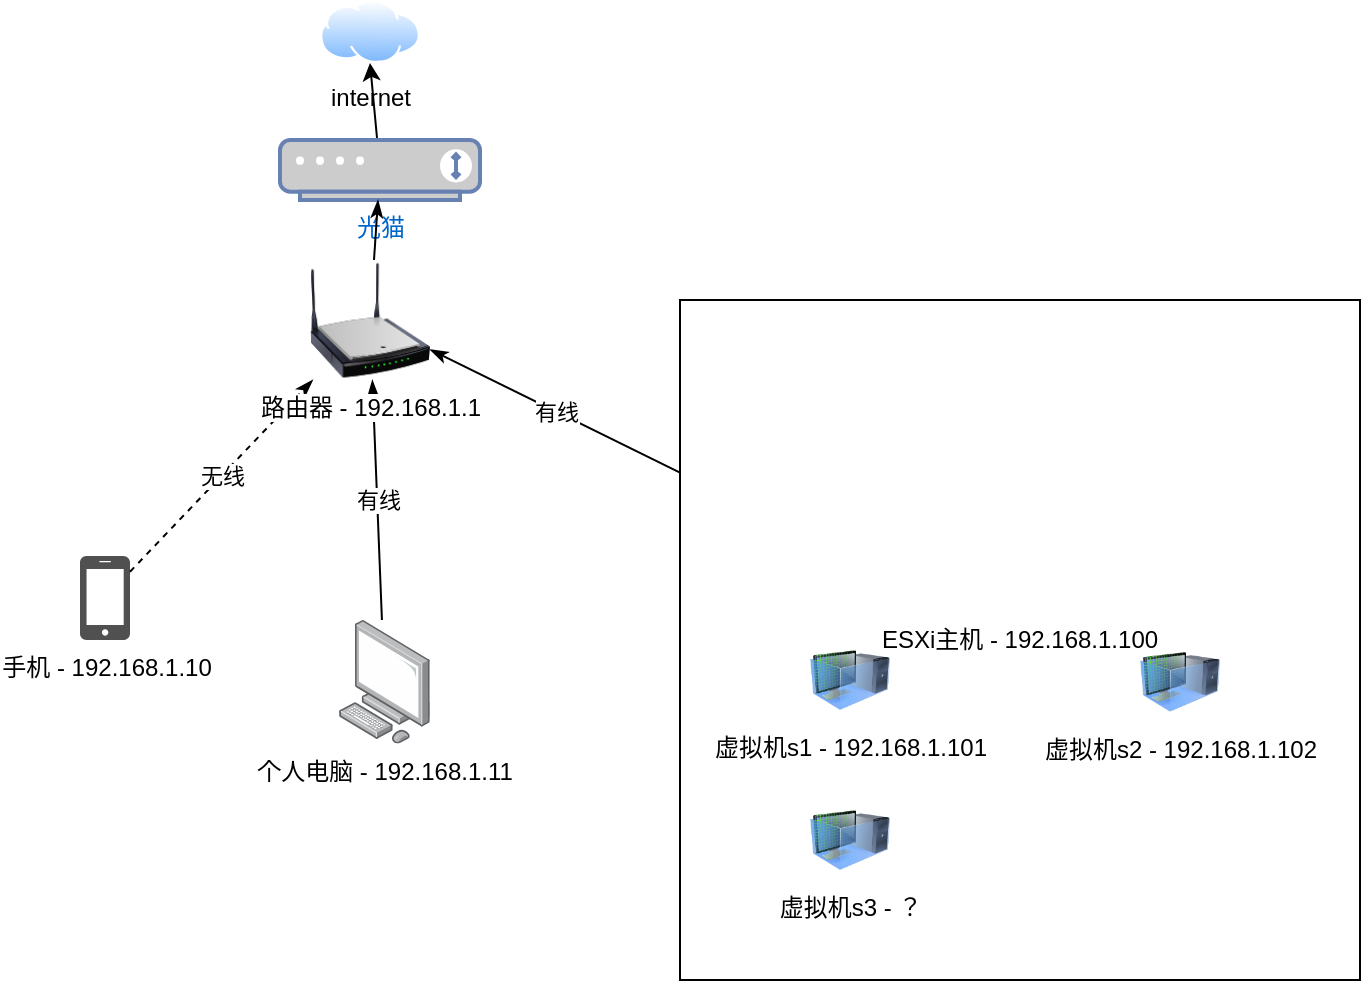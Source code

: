 <mxfile version="13.6.6" type="github">
  <diagram id="ce4EfmpnVut9PDBqGs4J" name="Page-1">
    <mxGraphModel dx="1422" dy="791" grid="1" gridSize="10" guides="1" tooltips="1" connect="1" arrows="1" fold="1" page="1" pageScale="1" pageWidth="850" pageHeight="1100" math="0" shadow="0">
      <root>
        <mxCell id="0" />
        <mxCell id="1" parent="0" />
        <mxCell id="lLAAkKVVTyZHERZt51ed-1" value="internet" style="aspect=fixed;perimeter=ellipsePerimeter;html=1;align=center;shadow=0;dashed=0;spacingTop=3;image;image=img/lib/active_directory/internet_cloud.svg;" parent="1" vertex="1">
          <mxGeometry x="180" y="80" width="50" height="31.5" as="geometry" />
        </mxCell>
        <mxCell id="lLAAkKVVTyZHERZt51ed-4" style="rounded=0;orthogonalLoop=1;jettySize=auto;html=1;entryX=0.5;entryY=1;entryDx=0;entryDy=0;" parent="1" source="lLAAkKVVTyZHERZt51ed-10" target="lLAAkKVVTyZHERZt51ed-1" edge="1">
          <mxGeometry relative="1" as="geometry">
            <mxPoint x="355" y="170" as="targetPoint" />
            <mxPoint x="355" y="250" as="sourcePoint" />
          </mxGeometry>
        </mxCell>
        <mxCell id="lLAAkKVVTyZHERZt51ed-5" value="手机 - 192.168.1.10" style="pointerEvents=1;shadow=0;dashed=0;html=1;strokeColor=none;fillColor=#505050;labelPosition=center;verticalLabelPosition=bottom;verticalAlign=top;outlineConnect=0;align=center;shape=mxgraph.office.devices.cell_phone_iphone_standalone;" parent="1" vertex="1">
          <mxGeometry x="60" y="358.0" width="25" height="42" as="geometry" />
        </mxCell>
        <mxCell id="lLAAkKVVTyZHERZt51ed-7" value="&lt;div&gt;无线&lt;/div&gt;" style="endArrow=classicThin;dashed=1;html=1;startArrow=none;startFill=0;rounded=1;endFill=1;strokeWidth=1;" parent="1" source="lLAAkKVVTyZHERZt51ed-5" target="lLAAkKVVTyZHERZt51ed-11" edge="1">
          <mxGeometry width="50" height="50" relative="1" as="geometry">
            <mxPoint x="400" y="370" as="sourcePoint" />
            <mxPoint x="290" y="380" as="targetPoint" />
          </mxGeometry>
        </mxCell>
        <mxCell id="lLAAkKVVTyZHERZt51ed-9" value="有线" style="edgeStyle=none;rounded=1;orthogonalLoop=1;jettySize=auto;html=1;startArrow=none;startFill=0;endArrow=classicThin;endFill=1;strokeWidth=1;" parent="1" source="lLAAkKVVTyZHERZt51ed-8" target="lLAAkKVVTyZHERZt51ed-11" edge="1">
          <mxGeometry relative="1" as="geometry">
            <mxPoint x="368" y="400" as="targetPoint" />
          </mxGeometry>
        </mxCell>
        <mxCell id="lLAAkKVVTyZHERZt51ed-8" value="个人电脑 - 192.168.1.11" style="points=[];aspect=fixed;html=1;align=center;shadow=0;dashed=0;image;image=img/lib/allied_telesis/computer_and_terminals/Personal_Computer.svg;" parent="1" vertex="1">
          <mxGeometry x="189.4" y="390" width="45.6" height="61.8" as="geometry" />
        </mxCell>
        <mxCell id="lLAAkKVVTyZHERZt51ed-10" value="光猫" style="fontColor=#0066CC;verticalAlign=top;verticalLabelPosition=bottom;labelPosition=center;align=center;html=1;outlineConnect=0;fillColor=#CCCCCC;strokeColor=#6881B3;gradientColor=none;gradientDirection=north;strokeWidth=2;shape=mxgraph.networks.modem;" parent="1" vertex="1">
          <mxGeometry x="160" y="150" width="100" height="30" as="geometry" />
        </mxCell>
        <mxCell id="lLAAkKVVTyZHERZt51ed-13" style="edgeStyle=none;rounded=1;orthogonalLoop=1;jettySize=auto;html=1;startArrow=none;startFill=0;endArrow=classicThin;endFill=1;strokeWidth=1;" parent="1" source="lLAAkKVVTyZHERZt51ed-11" target="lLAAkKVVTyZHERZt51ed-10" edge="1">
          <mxGeometry relative="1" as="geometry" />
        </mxCell>
        <mxCell id="lLAAkKVVTyZHERZt51ed-11" value="路由器 - 192.168.1.1" style="image;html=1;image=img/lib/clip_art/networking/Wireless_Router_N_128x128.png" parent="1" vertex="1">
          <mxGeometry x="175" y="210" width="60" height="60" as="geometry" />
        </mxCell>
        <mxCell id="lLAAkKVVTyZHERZt51ed-15" value="有线" style="edgeStyle=none;rounded=1;orthogonalLoop=1;jettySize=auto;html=1;startArrow=none;startFill=0;endArrow=classicThin;endFill=1;strokeWidth=1;" parent="1" source="lLAAkKVVTyZHERZt51ed-14" target="lLAAkKVVTyZHERZt51ed-11" edge="1">
          <mxGeometry relative="1" as="geometry" />
        </mxCell>
        <mxCell id="lLAAkKVVTyZHERZt51ed-14" value="ESXi主机 - 192.168.1.100" style="whiteSpace=wrap;html=1;aspect=fixed;" parent="1" vertex="1">
          <mxGeometry x="360" y="230" width="340" height="340" as="geometry" />
        </mxCell>
        <mxCell id="lLAAkKVVTyZHERZt51ed-16" value="虚拟机s1 - 192.168.1.101" style="image;html=1;image=img/lib/clip_art/computers/Virtual_Machine_128x128.png" parent="1" vertex="1">
          <mxGeometry x="425" y="400" width="40" height="40" as="geometry" />
        </mxCell>
        <mxCell id="lLAAkKVVTyZHERZt51ed-18" value="虚拟机s2 - 192.168.1.102" style="image;html=1;image=img/lib/clip_art/computers/Virtual_Machine_128x128.png" parent="1" vertex="1">
          <mxGeometry x="590" y="400.9" width="40" height="40" as="geometry" />
        </mxCell>
        <mxCell id="lLAAkKVVTyZHERZt51ed-19" value="虚拟机s3 - ？" style="image;html=1;image=img/lib/clip_art/computers/Virtual_Machine_128x128.png" parent="1" vertex="1">
          <mxGeometry x="425" y="480" width="40" height="40" as="geometry" />
        </mxCell>
      </root>
    </mxGraphModel>
  </diagram>
</mxfile>
